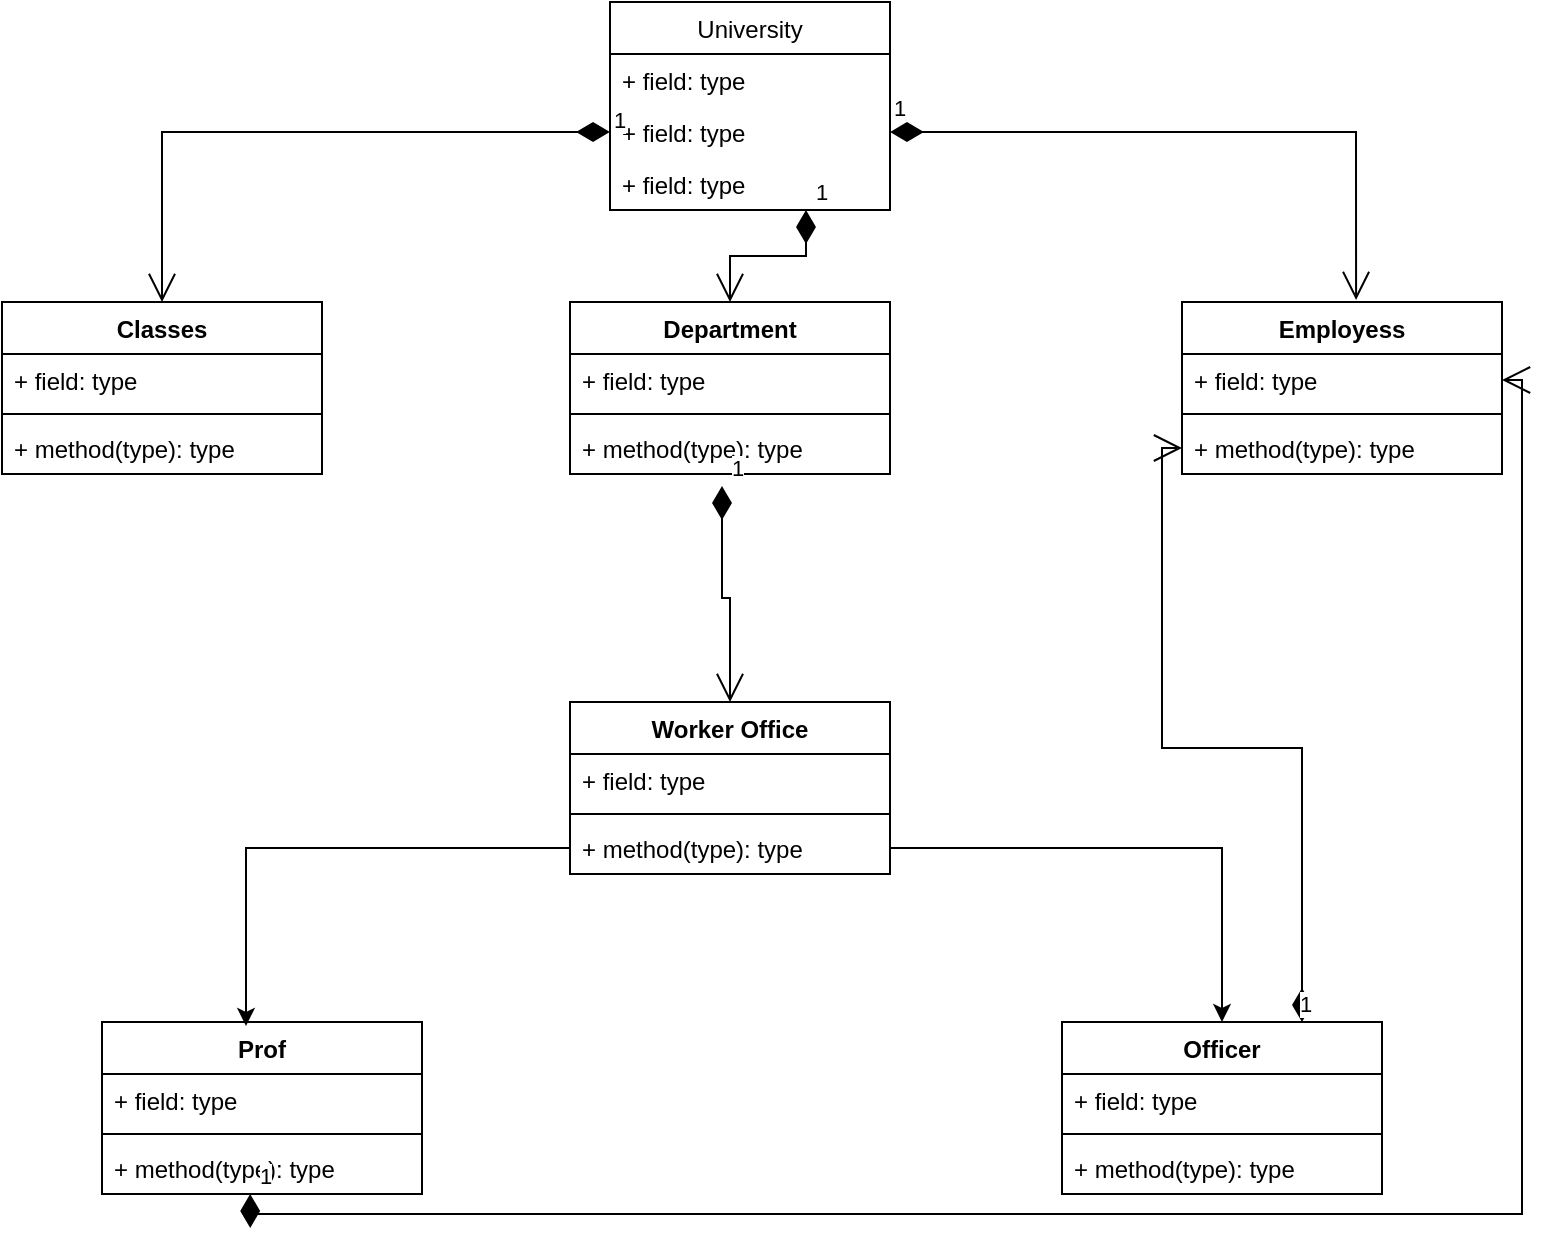 <mxfile version="20.5.3" type="github"><diagram id="hnXaQ4SfypilvamJ72qr" name="Sayfa -1"><mxGraphModel dx="1422" dy="786" grid="1" gridSize="10" guides="1" tooltips="1" connect="1" arrows="1" fold="1" page="1" pageScale="1" pageWidth="827" pageHeight="1169" math="0" shadow="0"><root><mxCell id="0"/><mxCell id="1" parent="0"/><mxCell id="dKRkUjJvzZutpmBDqs5T-1" value="University" style="swimlane;fontStyle=0;childLayout=stackLayout;horizontal=1;startSize=26;fillColor=none;horizontalStack=0;resizeParent=1;resizeParentMax=0;resizeLast=0;collapsible=1;marginBottom=0;" vertex="1" parent="1"><mxGeometry x="344" y="90" width="140" height="104" as="geometry"/></mxCell><mxCell id="dKRkUjJvzZutpmBDqs5T-2" value="+ field: type" style="text;strokeColor=none;fillColor=none;align=left;verticalAlign=top;spacingLeft=4;spacingRight=4;overflow=hidden;rotatable=0;points=[[0,0.5],[1,0.5]];portConstraint=eastwest;" vertex="1" parent="dKRkUjJvzZutpmBDqs5T-1"><mxGeometry y="26" width="140" height="26" as="geometry"/></mxCell><mxCell id="dKRkUjJvzZutpmBDqs5T-3" value="+ field: type" style="text;strokeColor=none;fillColor=none;align=left;verticalAlign=top;spacingLeft=4;spacingRight=4;overflow=hidden;rotatable=0;points=[[0,0.5],[1,0.5]];portConstraint=eastwest;" vertex="1" parent="dKRkUjJvzZutpmBDqs5T-1"><mxGeometry y="52" width="140" height="26" as="geometry"/></mxCell><mxCell id="dKRkUjJvzZutpmBDqs5T-4" value="+ field: type" style="text;strokeColor=none;fillColor=none;align=left;verticalAlign=top;spacingLeft=4;spacingRight=4;overflow=hidden;rotatable=0;points=[[0,0.5],[1,0.5]];portConstraint=eastwest;" vertex="1" parent="dKRkUjJvzZutpmBDqs5T-1"><mxGeometry y="78" width="140" height="26" as="geometry"/></mxCell><mxCell id="dKRkUjJvzZutpmBDqs5T-5" value="Classes" style="swimlane;fontStyle=1;align=center;verticalAlign=top;childLayout=stackLayout;horizontal=1;startSize=26;horizontalStack=0;resizeParent=1;resizeParentMax=0;resizeLast=0;collapsible=1;marginBottom=0;" vertex="1" parent="1"><mxGeometry x="40" y="240" width="160" height="86" as="geometry"/></mxCell><mxCell id="dKRkUjJvzZutpmBDqs5T-6" value="+ field: type" style="text;strokeColor=none;fillColor=none;align=left;verticalAlign=top;spacingLeft=4;spacingRight=4;overflow=hidden;rotatable=0;points=[[0,0.5],[1,0.5]];portConstraint=eastwest;" vertex="1" parent="dKRkUjJvzZutpmBDqs5T-5"><mxGeometry y="26" width="160" height="26" as="geometry"/></mxCell><mxCell id="dKRkUjJvzZutpmBDqs5T-7" value="" style="line;strokeWidth=1;fillColor=none;align=left;verticalAlign=middle;spacingTop=-1;spacingLeft=3;spacingRight=3;rotatable=0;labelPosition=right;points=[];portConstraint=eastwest;strokeColor=inherit;" vertex="1" parent="dKRkUjJvzZutpmBDqs5T-5"><mxGeometry y="52" width="160" height="8" as="geometry"/></mxCell><mxCell id="dKRkUjJvzZutpmBDqs5T-8" value="+ method(type): type" style="text;strokeColor=none;fillColor=none;align=left;verticalAlign=top;spacingLeft=4;spacingRight=4;overflow=hidden;rotatable=0;points=[[0,0.5],[1,0.5]];portConstraint=eastwest;" vertex="1" parent="dKRkUjJvzZutpmBDqs5T-5"><mxGeometry y="60" width="160" height="26" as="geometry"/></mxCell><mxCell id="dKRkUjJvzZutpmBDqs5T-9" value="Department" style="swimlane;fontStyle=1;align=center;verticalAlign=top;childLayout=stackLayout;horizontal=1;startSize=26;horizontalStack=0;resizeParent=1;resizeParentMax=0;resizeLast=0;collapsible=1;marginBottom=0;" vertex="1" parent="1"><mxGeometry x="324" y="240" width="160" height="86" as="geometry"/></mxCell><mxCell id="dKRkUjJvzZutpmBDqs5T-10" value="+ field: type" style="text;strokeColor=none;fillColor=none;align=left;verticalAlign=top;spacingLeft=4;spacingRight=4;overflow=hidden;rotatable=0;points=[[0,0.5],[1,0.5]];portConstraint=eastwest;" vertex="1" parent="dKRkUjJvzZutpmBDqs5T-9"><mxGeometry y="26" width="160" height="26" as="geometry"/></mxCell><mxCell id="dKRkUjJvzZutpmBDqs5T-11" value="" style="line;strokeWidth=1;fillColor=none;align=left;verticalAlign=middle;spacingTop=-1;spacingLeft=3;spacingRight=3;rotatable=0;labelPosition=right;points=[];portConstraint=eastwest;strokeColor=inherit;" vertex="1" parent="dKRkUjJvzZutpmBDqs5T-9"><mxGeometry y="52" width="160" height="8" as="geometry"/></mxCell><mxCell id="dKRkUjJvzZutpmBDqs5T-12" value="+ method(type): type" style="text;strokeColor=none;fillColor=none;align=left;verticalAlign=top;spacingLeft=4;spacingRight=4;overflow=hidden;rotatable=0;points=[[0,0.5],[1,0.5]];portConstraint=eastwest;" vertex="1" parent="dKRkUjJvzZutpmBDqs5T-9"><mxGeometry y="60" width="160" height="26" as="geometry"/></mxCell><mxCell id="dKRkUjJvzZutpmBDqs5T-13" value="Employess" style="swimlane;fontStyle=1;align=center;verticalAlign=top;childLayout=stackLayout;horizontal=1;startSize=26;horizontalStack=0;resizeParent=1;resizeParentMax=0;resizeLast=0;collapsible=1;marginBottom=0;" vertex="1" parent="1"><mxGeometry x="630" y="240" width="160" height="86" as="geometry"/></mxCell><mxCell id="dKRkUjJvzZutpmBDqs5T-14" value="+ field: type" style="text;strokeColor=none;fillColor=none;align=left;verticalAlign=top;spacingLeft=4;spacingRight=4;overflow=hidden;rotatable=0;points=[[0,0.5],[1,0.5]];portConstraint=eastwest;" vertex="1" parent="dKRkUjJvzZutpmBDqs5T-13"><mxGeometry y="26" width="160" height="26" as="geometry"/></mxCell><mxCell id="dKRkUjJvzZutpmBDqs5T-15" value="" style="line;strokeWidth=1;fillColor=none;align=left;verticalAlign=middle;spacingTop=-1;spacingLeft=3;spacingRight=3;rotatable=0;labelPosition=right;points=[];portConstraint=eastwest;strokeColor=inherit;" vertex="1" parent="dKRkUjJvzZutpmBDqs5T-13"><mxGeometry y="52" width="160" height="8" as="geometry"/></mxCell><mxCell id="dKRkUjJvzZutpmBDqs5T-16" value="+ method(type): type" style="text;strokeColor=none;fillColor=none;align=left;verticalAlign=top;spacingLeft=4;spacingRight=4;overflow=hidden;rotatable=0;points=[[0,0.5],[1,0.5]];portConstraint=eastwest;" vertex="1" parent="dKRkUjJvzZutpmBDqs5T-13"><mxGeometry y="60" width="160" height="26" as="geometry"/></mxCell><mxCell id="dKRkUjJvzZutpmBDqs5T-17" value="1" style="endArrow=open;html=1;endSize=12;startArrow=diamondThin;startSize=14;startFill=1;edgeStyle=orthogonalEdgeStyle;align=left;verticalAlign=bottom;rounded=0;exitX=1;exitY=0.5;exitDx=0;exitDy=0;entryX=0.544;entryY=-0.012;entryDx=0;entryDy=0;entryPerimeter=0;" edge="1" parent="1" source="dKRkUjJvzZutpmBDqs5T-3" target="dKRkUjJvzZutpmBDqs5T-13"><mxGeometry x="-1" y="3" relative="1" as="geometry"><mxPoint x="330" y="400" as="sourcePoint"/><mxPoint x="490" y="400" as="targetPoint"/></mxGeometry></mxCell><mxCell id="dKRkUjJvzZutpmBDqs5T-18" value="1" style="endArrow=open;html=1;endSize=12;startArrow=diamondThin;startSize=14;startFill=1;edgeStyle=orthogonalEdgeStyle;align=left;verticalAlign=bottom;rounded=0;exitX=0.7;exitY=1;exitDx=0;exitDy=0;exitPerimeter=0;entryX=0.5;entryY=0;entryDx=0;entryDy=0;" edge="1" parent="1" source="dKRkUjJvzZutpmBDqs5T-4" target="dKRkUjJvzZutpmBDqs5T-9"><mxGeometry x="-1" y="3" relative="1" as="geometry"><mxPoint x="330" y="400" as="sourcePoint"/><mxPoint x="490" y="400" as="targetPoint"/></mxGeometry></mxCell><mxCell id="dKRkUjJvzZutpmBDqs5T-19" value="1" style="endArrow=open;html=1;endSize=12;startArrow=diamondThin;startSize=14;startFill=1;edgeStyle=orthogonalEdgeStyle;align=left;verticalAlign=bottom;rounded=0;exitX=0;exitY=0.5;exitDx=0;exitDy=0;entryX=0.5;entryY=0;entryDx=0;entryDy=0;" edge="1" parent="1" source="dKRkUjJvzZutpmBDqs5T-3" target="dKRkUjJvzZutpmBDqs5T-5"><mxGeometry x="-1" y="3" relative="1" as="geometry"><mxPoint x="330" y="400" as="sourcePoint"/><mxPoint x="490" y="400" as="targetPoint"/></mxGeometry></mxCell><mxCell id="dKRkUjJvzZutpmBDqs5T-20" value="Worker Office" style="swimlane;fontStyle=1;align=center;verticalAlign=top;childLayout=stackLayout;horizontal=1;startSize=26;horizontalStack=0;resizeParent=1;resizeParentMax=0;resizeLast=0;collapsible=1;marginBottom=0;" vertex="1" parent="1"><mxGeometry x="324" y="440" width="160" height="86" as="geometry"/></mxCell><mxCell id="dKRkUjJvzZutpmBDqs5T-21" value="+ field: type" style="text;strokeColor=none;fillColor=none;align=left;verticalAlign=top;spacingLeft=4;spacingRight=4;overflow=hidden;rotatable=0;points=[[0,0.5],[1,0.5]];portConstraint=eastwest;" vertex="1" parent="dKRkUjJvzZutpmBDqs5T-20"><mxGeometry y="26" width="160" height="26" as="geometry"/></mxCell><mxCell id="dKRkUjJvzZutpmBDqs5T-22" value="" style="line;strokeWidth=1;fillColor=none;align=left;verticalAlign=middle;spacingTop=-1;spacingLeft=3;spacingRight=3;rotatable=0;labelPosition=right;points=[];portConstraint=eastwest;strokeColor=inherit;" vertex="1" parent="dKRkUjJvzZutpmBDqs5T-20"><mxGeometry y="52" width="160" height="8" as="geometry"/></mxCell><mxCell id="dKRkUjJvzZutpmBDqs5T-23" value="+ method(type): type" style="text;strokeColor=none;fillColor=none;align=left;verticalAlign=top;spacingLeft=4;spacingRight=4;overflow=hidden;rotatable=0;points=[[0,0.5],[1,0.5]];portConstraint=eastwest;" vertex="1" parent="dKRkUjJvzZutpmBDqs5T-20"><mxGeometry y="60" width="160" height="26" as="geometry"/></mxCell><mxCell id="dKRkUjJvzZutpmBDqs5T-24" value="1" style="endArrow=open;html=1;endSize=12;startArrow=diamondThin;startSize=14;startFill=1;edgeStyle=orthogonalEdgeStyle;align=left;verticalAlign=bottom;rounded=0;exitX=0.475;exitY=1.231;exitDx=0;exitDy=0;exitPerimeter=0;entryX=0.5;entryY=0;entryDx=0;entryDy=0;" edge="1" parent="1" source="dKRkUjJvzZutpmBDqs5T-12" target="dKRkUjJvzZutpmBDqs5T-20"><mxGeometry x="-1" y="3" relative="1" as="geometry"><mxPoint x="330" y="400" as="sourcePoint"/><mxPoint x="490" y="400" as="targetPoint"/><Array as="points"><mxPoint x="400" y="388"/><mxPoint x="404" y="388"/></Array></mxGeometry></mxCell><mxCell id="dKRkUjJvzZutpmBDqs5T-25" value="Prof" style="swimlane;fontStyle=1;align=center;verticalAlign=top;childLayout=stackLayout;horizontal=1;startSize=26;horizontalStack=0;resizeParent=1;resizeParentMax=0;resizeLast=0;collapsible=1;marginBottom=0;" vertex="1" parent="1"><mxGeometry x="90" y="600" width="160" height="86" as="geometry"/></mxCell><mxCell id="dKRkUjJvzZutpmBDqs5T-26" value="+ field: type" style="text;strokeColor=none;fillColor=none;align=left;verticalAlign=top;spacingLeft=4;spacingRight=4;overflow=hidden;rotatable=0;points=[[0,0.5],[1,0.5]];portConstraint=eastwest;" vertex="1" parent="dKRkUjJvzZutpmBDqs5T-25"><mxGeometry y="26" width="160" height="26" as="geometry"/></mxCell><mxCell id="dKRkUjJvzZutpmBDqs5T-27" value="" style="line;strokeWidth=1;fillColor=none;align=left;verticalAlign=middle;spacingTop=-1;spacingLeft=3;spacingRight=3;rotatable=0;labelPosition=right;points=[];portConstraint=eastwest;strokeColor=inherit;" vertex="1" parent="dKRkUjJvzZutpmBDqs5T-25"><mxGeometry y="52" width="160" height="8" as="geometry"/></mxCell><mxCell id="dKRkUjJvzZutpmBDqs5T-28" value="+ method(type): type" style="text;strokeColor=none;fillColor=none;align=left;verticalAlign=top;spacingLeft=4;spacingRight=4;overflow=hidden;rotatable=0;points=[[0,0.5],[1,0.5]];portConstraint=eastwest;" vertex="1" parent="dKRkUjJvzZutpmBDqs5T-25"><mxGeometry y="60" width="160" height="26" as="geometry"/></mxCell><mxCell id="dKRkUjJvzZutpmBDqs5T-29" value="Officer" style="swimlane;fontStyle=1;align=center;verticalAlign=top;childLayout=stackLayout;horizontal=1;startSize=26;horizontalStack=0;resizeParent=1;resizeParentMax=0;resizeLast=0;collapsible=1;marginBottom=0;" vertex="1" parent="1"><mxGeometry x="570" y="600" width="160" height="86" as="geometry"/></mxCell><mxCell id="dKRkUjJvzZutpmBDqs5T-30" value="+ field: type" style="text;strokeColor=none;fillColor=none;align=left;verticalAlign=top;spacingLeft=4;spacingRight=4;overflow=hidden;rotatable=0;points=[[0,0.5],[1,0.5]];portConstraint=eastwest;" vertex="1" parent="dKRkUjJvzZutpmBDqs5T-29"><mxGeometry y="26" width="160" height="26" as="geometry"/></mxCell><mxCell id="dKRkUjJvzZutpmBDqs5T-31" value="" style="line;strokeWidth=1;fillColor=none;align=left;verticalAlign=middle;spacingTop=-1;spacingLeft=3;spacingRight=3;rotatable=0;labelPosition=right;points=[];portConstraint=eastwest;strokeColor=inherit;" vertex="1" parent="dKRkUjJvzZutpmBDqs5T-29"><mxGeometry y="52" width="160" height="8" as="geometry"/></mxCell><mxCell id="dKRkUjJvzZutpmBDqs5T-32" value="+ method(type): type" style="text;strokeColor=none;fillColor=none;align=left;verticalAlign=top;spacingLeft=4;spacingRight=4;overflow=hidden;rotatable=0;points=[[0,0.5],[1,0.5]];portConstraint=eastwest;" vertex="1" parent="dKRkUjJvzZutpmBDqs5T-29"><mxGeometry y="60" width="160" height="26" as="geometry"/></mxCell><mxCell id="dKRkUjJvzZutpmBDqs5T-33" style="edgeStyle=orthogonalEdgeStyle;rounded=0;orthogonalLoop=1;jettySize=auto;html=1;entryX=0.45;entryY=0.023;entryDx=0;entryDy=0;entryPerimeter=0;" edge="1" parent="1" source="dKRkUjJvzZutpmBDqs5T-23" target="dKRkUjJvzZutpmBDqs5T-25"><mxGeometry relative="1" as="geometry"/></mxCell><mxCell id="dKRkUjJvzZutpmBDqs5T-34" style="edgeStyle=orthogonalEdgeStyle;rounded=0;orthogonalLoop=1;jettySize=auto;html=1;" edge="1" parent="1" source="dKRkUjJvzZutpmBDqs5T-23" target="dKRkUjJvzZutpmBDqs5T-29"><mxGeometry relative="1" as="geometry"/></mxCell><mxCell id="dKRkUjJvzZutpmBDqs5T-35" value="1" style="endArrow=open;html=1;endSize=12;startArrow=diamondThin;startSize=14;startFill=1;edgeStyle=orthogonalEdgeStyle;align=left;verticalAlign=bottom;rounded=0;exitX=0.463;exitY=1;exitDx=0;exitDy=0;exitPerimeter=0;entryX=1;entryY=0.5;entryDx=0;entryDy=0;" edge="1" parent="1" source="dKRkUjJvzZutpmBDqs5T-28" target="dKRkUjJvzZutpmBDqs5T-14"><mxGeometry x="-1" y="3" relative="1" as="geometry"><mxPoint x="330" y="400" as="sourcePoint"/><mxPoint x="490" y="400" as="targetPoint"/></mxGeometry></mxCell><mxCell id="dKRkUjJvzZutpmBDqs5T-36" value="1" style="endArrow=open;html=1;endSize=12;startArrow=diamondThin;startSize=14;startFill=1;edgeStyle=orthogonalEdgeStyle;align=left;verticalAlign=bottom;rounded=0;exitX=0.75;exitY=0;exitDx=0;exitDy=0;" edge="1" parent="1" source="dKRkUjJvzZutpmBDqs5T-29" target="dKRkUjJvzZutpmBDqs5T-16"><mxGeometry x="-1" y="3" relative="1" as="geometry"><mxPoint x="330" y="400" as="sourcePoint"/><mxPoint x="490" y="400" as="targetPoint"/></mxGeometry></mxCell></root></mxGraphModel></diagram></mxfile>